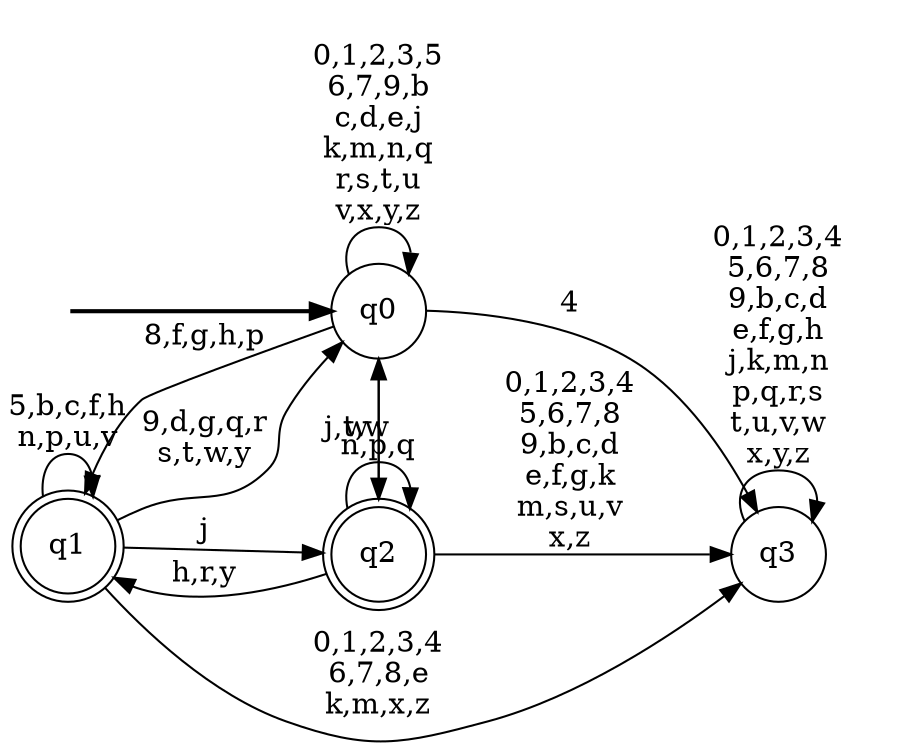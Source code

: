 digraph BlueStar {
__start0 [style = invis, shape = none, label = "", width = 0, height = 0];

rankdir=LR;
size="8,5";

s0 [style="filled", color="black", fillcolor="white" shape="circle", label="q0"];
s1 [style="rounded,filled", color="black", fillcolor="white" shape="doublecircle", label="q1"];
s2 [style="rounded,filled", color="black", fillcolor="white" shape="doublecircle", label="q2"];
s3 [style="filled", color="black", fillcolor="white" shape="circle", label="q3"];
subgraph cluster_main { 
	graph [pad=".75", ranksep="0.15", nodesep="0.15"];
	 style=invis; 
	__start0 -> s0 [penwidth=2];
}
s0 -> s0 [label="0,1,2,3,5\n6,7,9,b\nc,d,e,j\nk,m,n,q\nr,s,t,u\nv,x,y,z"];
s0 -> s1 [label="8,f,g,h,p"];
s0 -> s2 [label="w"];
s0 -> s3 [label="4"];
s1 -> s0 [label="9,d,g,q,r\ns,t,w,y"];
s1 -> s1 [label="5,b,c,f,h\nn,p,u,v"];
s1 -> s2 [label="j"];
s1 -> s3 [label="0,1,2,3,4\n6,7,8,e\nk,m,x,z"];
s2 -> s0 [label="j,t,w"];
s2 -> s1 [label="h,r,y"];
s2 -> s2 [label="n,p,q"];
s2 -> s3 [label="0,1,2,3,4\n5,6,7,8\n9,b,c,d\ne,f,g,k\nm,s,u,v\nx,z"];
s3 -> s3 [label="0,1,2,3,4\n5,6,7,8\n9,b,c,d\ne,f,g,h\nj,k,m,n\np,q,r,s\nt,u,v,w\nx,y,z"];

}